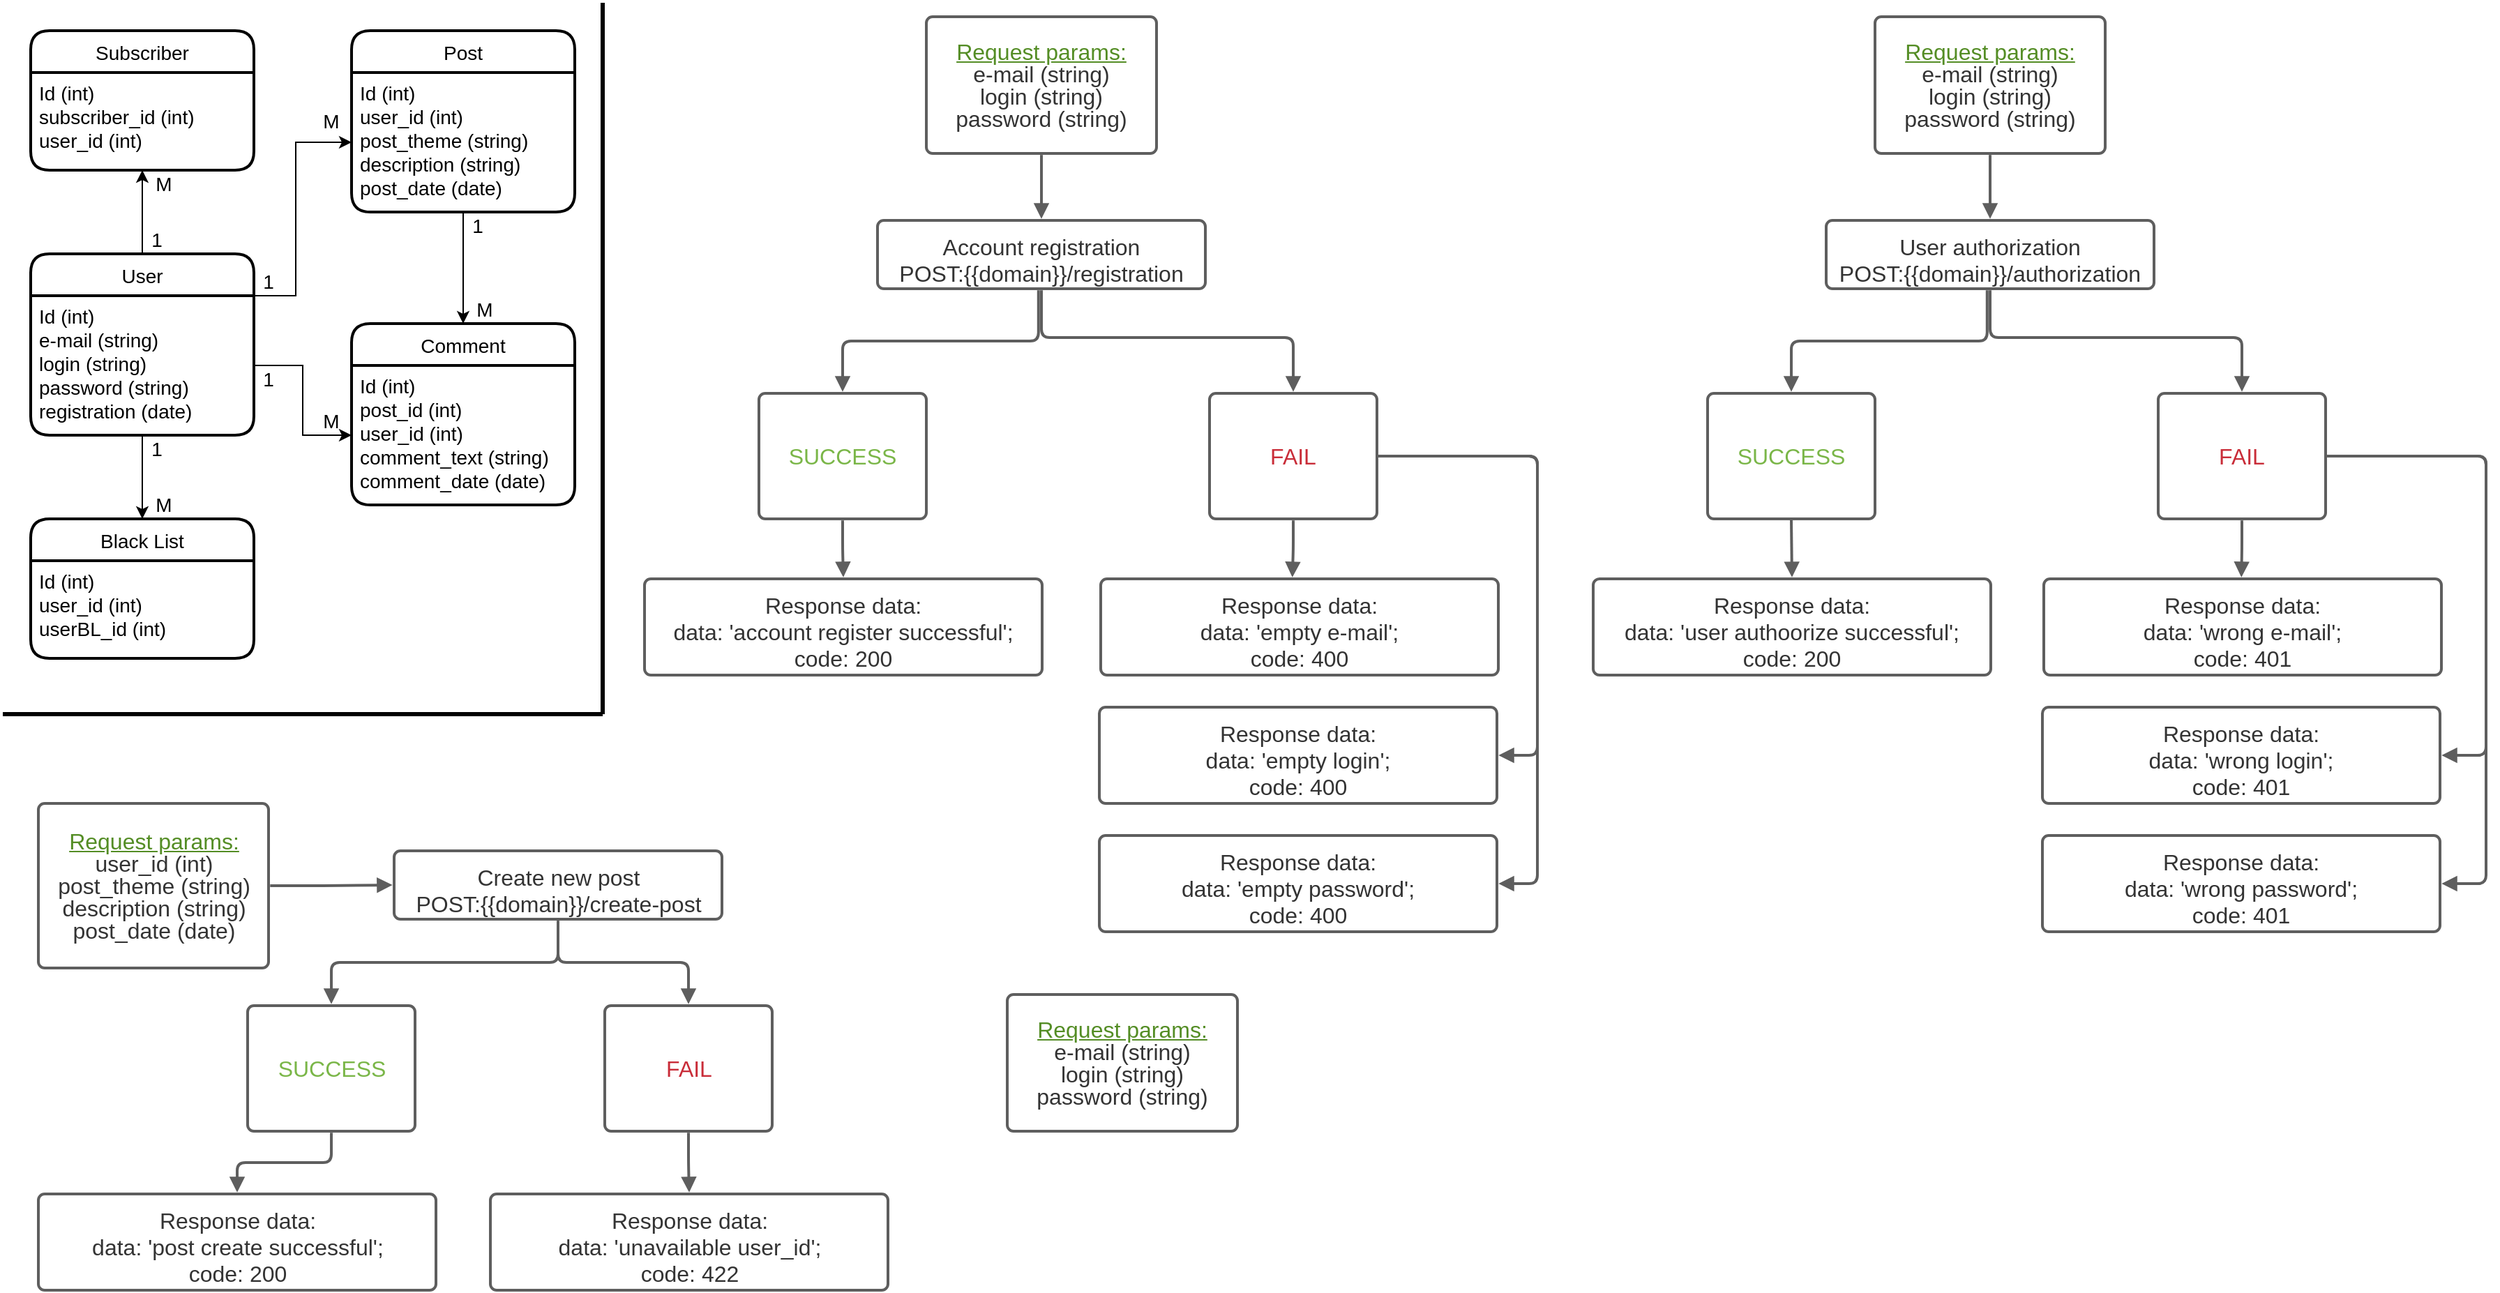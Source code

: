 <mxfile version="14.2.7" type="github">
  <diagram id="R2lEEEUBdFMjLlhIrx00" name="Page-1">
    <mxGraphModel dx="1239" dy="744" grid="1" gridSize="10" guides="1" tooltips="1" connect="1" arrows="1" fold="1" page="1" pageScale="1" pageWidth="850" pageHeight="1100" math="0" shadow="0" extFonts="Permanent Marker^https://fonts.googleapis.com/css?family=Permanent+Marker">
      <root>
        <mxCell id="0" />
        <mxCell id="1" parent="0" />
        <mxCell id="yUYZ5eMSsBjZkwTvTLRc-1" value="Subscriber" style="swimlane;childLayout=stackLayout;horizontal=1;startSize=30;horizontalStack=0;rounded=1;fontSize=14;fontStyle=0;strokeWidth=2;resizeParent=0;resizeLast=1;shadow=0;dashed=0;align=center;" vertex="1" parent="1">
          <mxGeometry x="30" y="30" width="160" height="100" as="geometry" />
        </mxCell>
        <mxCell id="yUYZ5eMSsBjZkwTvTLRc-2" value="Id (int)&#xa;subscriber_id (int)&#xa;user_id (int)&#xa;" style="align=left;strokeColor=none;fillColor=none;spacingLeft=4;fontSize=14;verticalAlign=top;resizable=0;rotatable=0;part=1;" vertex="1" parent="yUYZ5eMSsBjZkwTvTLRc-1">
          <mxGeometry y="30" width="160" height="70" as="geometry" />
        </mxCell>
        <mxCell id="yUYZ5eMSsBjZkwTvTLRc-13" style="edgeStyle=orthogonalEdgeStyle;rounded=0;orthogonalLoop=1;jettySize=auto;html=1;entryX=0.5;entryY=1;entryDx=0;entryDy=0;startSize=30;fontSize=14;" edge="1" parent="1" source="yUYZ5eMSsBjZkwTvTLRc-3" target="yUYZ5eMSsBjZkwTvTLRc-2">
          <mxGeometry relative="1" as="geometry" />
        </mxCell>
        <mxCell id="yUYZ5eMSsBjZkwTvTLRc-3" value="User" style="swimlane;childLayout=stackLayout;horizontal=1;startSize=30;horizontalStack=0;rounded=1;fontSize=14;fontStyle=0;strokeWidth=2;resizeParent=0;resizeLast=1;shadow=0;dashed=0;align=center;" vertex="1" parent="1">
          <mxGeometry x="30" y="190" width="160" height="130" as="geometry" />
        </mxCell>
        <mxCell id="yUYZ5eMSsBjZkwTvTLRc-4" value="Id (int)&#xa;e-mail (string)&#xa;login (string)&#xa;password (string)&#xa;registration (date)&#xa;" style="align=left;strokeColor=none;fillColor=none;spacingLeft=4;fontSize=14;verticalAlign=top;resizable=0;rotatable=0;part=1;" vertex="1" parent="yUYZ5eMSsBjZkwTvTLRc-3">
          <mxGeometry y="30" width="160" height="100" as="geometry" />
        </mxCell>
        <mxCell id="yUYZ5eMSsBjZkwTvTLRc-5" value="Black List" style="swimlane;childLayout=stackLayout;horizontal=1;startSize=30;horizontalStack=0;rounded=1;fontSize=14;fontStyle=0;strokeWidth=2;resizeParent=0;resizeLast=1;shadow=0;dashed=0;align=center;" vertex="1" parent="1">
          <mxGeometry x="30" y="380" width="160" height="100" as="geometry" />
        </mxCell>
        <mxCell id="yUYZ5eMSsBjZkwTvTLRc-6" value="Id (int)&#xa;user_id (int)&#xa;userBL_id (int)&#xa;" style="align=left;strokeColor=none;fillColor=none;spacingLeft=4;fontSize=14;verticalAlign=top;resizable=0;rotatable=0;part=1;" vertex="1" parent="yUYZ5eMSsBjZkwTvTLRc-5">
          <mxGeometry y="30" width="160" height="70" as="geometry" />
        </mxCell>
        <mxCell id="yUYZ5eMSsBjZkwTvTLRc-7" value="Comment" style="swimlane;childLayout=stackLayout;horizontal=1;startSize=30;horizontalStack=0;rounded=1;fontSize=14;fontStyle=0;strokeWidth=2;resizeParent=0;resizeLast=1;shadow=0;dashed=0;align=center;" vertex="1" parent="1">
          <mxGeometry x="260" y="240" width="160" height="130" as="geometry" />
        </mxCell>
        <mxCell id="yUYZ5eMSsBjZkwTvTLRc-8" value="Id (int)&#xa;post_id (int)&#xa;user_id (int)&#xa;comment_text (string)&#xa;comment_date (date)&#xa;" style="align=left;strokeColor=none;fillColor=none;spacingLeft=4;fontSize=14;verticalAlign=top;resizable=0;rotatable=0;part=1;" vertex="1" parent="yUYZ5eMSsBjZkwTvTLRc-7">
          <mxGeometry y="30" width="160" height="100" as="geometry" />
        </mxCell>
        <mxCell id="yUYZ5eMSsBjZkwTvTLRc-9" value="Post" style="swimlane;childLayout=stackLayout;horizontal=1;startSize=30;horizontalStack=0;rounded=1;fontSize=14;fontStyle=0;strokeWidth=2;resizeParent=0;resizeLast=1;shadow=0;dashed=0;align=center;" vertex="1" parent="1">
          <mxGeometry x="260" y="30" width="160" height="130" as="geometry" />
        </mxCell>
        <mxCell id="yUYZ5eMSsBjZkwTvTLRc-10" value="Id (int)&#xa;user_id (int)&#xa;post_theme (string)&#xa;description (string)&#xa;post_date (date)&#xa;" style="align=left;strokeColor=none;fillColor=none;spacingLeft=4;fontSize=14;verticalAlign=top;resizable=0;rotatable=0;part=1;" vertex="1" parent="yUYZ5eMSsBjZkwTvTLRc-9">
          <mxGeometry y="30" width="160" height="100" as="geometry" />
        </mxCell>
        <mxCell id="yUYZ5eMSsBjZkwTvTLRc-15" style="edgeStyle=orthogonalEdgeStyle;rounded=0;orthogonalLoop=1;jettySize=auto;html=1;exitX=1;exitY=0;exitDx=0;exitDy=0;entryX=0;entryY=0.5;entryDx=0;entryDy=0;startSize=30;fontSize=14;" edge="1" parent="1" source="yUYZ5eMSsBjZkwTvTLRc-4" target="yUYZ5eMSsBjZkwTvTLRc-10">
          <mxGeometry relative="1" as="geometry">
            <Array as="points">
              <mxPoint x="220" y="220" />
              <mxPoint x="220" y="110" />
            </Array>
          </mxGeometry>
        </mxCell>
        <mxCell id="yUYZ5eMSsBjZkwTvTLRc-16" style="edgeStyle=orthogonalEdgeStyle;rounded=0;orthogonalLoop=1;jettySize=auto;html=1;entryX=0;entryY=0.5;entryDx=0;entryDy=0;startSize=30;fontSize=14;" edge="1" parent="1" source="yUYZ5eMSsBjZkwTvTLRc-4" target="yUYZ5eMSsBjZkwTvTLRc-8">
          <mxGeometry relative="1" as="geometry" />
        </mxCell>
        <mxCell id="yUYZ5eMSsBjZkwTvTLRc-17" style="edgeStyle=orthogonalEdgeStyle;rounded=0;orthogonalLoop=1;jettySize=auto;html=1;entryX=0.5;entryY=0;entryDx=0;entryDy=0;startSize=30;fontSize=14;" edge="1" parent="1" source="yUYZ5eMSsBjZkwTvTLRc-4" target="yUYZ5eMSsBjZkwTvTLRc-5">
          <mxGeometry relative="1" as="geometry" />
        </mxCell>
        <mxCell id="yUYZ5eMSsBjZkwTvTLRc-18" value="&lt;div&gt;1&lt;/div&gt;" style="text;html=1;align=center;verticalAlign=middle;resizable=0;points=[];autosize=1;fontSize=14;" vertex="1" parent="1">
          <mxGeometry x="110" y="320" width="20" height="20" as="geometry" />
        </mxCell>
        <mxCell id="yUYZ5eMSsBjZkwTvTLRc-19" value="M" style="text;html=1;align=center;verticalAlign=middle;resizable=0;points=[];autosize=1;fontSize=14;" vertex="1" parent="1">
          <mxGeometry x="110" y="360" width="30" height="20" as="geometry" />
        </mxCell>
        <mxCell id="yUYZ5eMSsBjZkwTvTLRc-20" value="&lt;div&gt;1&lt;/div&gt;" style="text;html=1;align=center;verticalAlign=middle;resizable=0;points=[];autosize=1;fontSize=14;" vertex="1" parent="1">
          <mxGeometry x="110" y="170" width="20" height="20" as="geometry" />
        </mxCell>
        <mxCell id="yUYZ5eMSsBjZkwTvTLRc-21" value="&lt;div&gt;1&lt;/div&gt;" style="text;html=1;align=center;verticalAlign=middle;resizable=0;points=[];autosize=1;fontSize=14;" vertex="1" parent="1">
          <mxGeometry x="190" y="200" width="20" height="20" as="geometry" />
        </mxCell>
        <mxCell id="yUYZ5eMSsBjZkwTvTLRc-22" value="&lt;div&gt;1&lt;/div&gt;" style="text;html=1;align=center;verticalAlign=middle;resizable=0;points=[];autosize=1;fontSize=14;" vertex="1" parent="1">
          <mxGeometry x="190" y="270" width="20" height="20" as="geometry" />
        </mxCell>
        <mxCell id="yUYZ5eMSsBjZkwTvTLRc-23" value="M" style="text;html=1;align=center;verticalAlign=middle;resizable=0;points=[];autosize=1;fontSize=14;" vertex="1" parent="1">
          <mxGeometry x="110" y="130" width="30" height="20" as="geometry" />
        </mxCell>
        <mxCell id="yUYZ5eMSsBjZkwTvTLRc-24" value="M" style="text;html=1;align=center;verticalAlign=middle;resizable=0;points=[];autosize=1;fontSize=14;" vertex="1" parent="1">
          <mxGeometry x="230" y="300" width="30" height="20" as="geometry" />
        </mxCell>
        <mxCell id="yUYZ5eMSsBjZkwTvTLRc-25" value="M" style="text;html=1;align=center;verticalAlign=middle;resizable=0;points=[];autosize=1;fontSize=14;" vertex="1" parent="1">
          <mxGeometry x="230" y="85" width="30" height="20" as="geometry" />
        </mxCell>
        <mxCell id="yUYZ5eMSsBjZkwTvTLRc-26" style="edgeStyle=orthogonalEdgeStyle;rounded=0;orthogonalLoop=1;jettySize=auto;html=1;entryX=0.5;entryY=0;entryDx=0;entryDy=0;startSize=30;fontSize=14;" edge="1" parent="1" source="yUYZ5eMSsBjZkwTvTLRc-10" target="yUYZ5eMSsBjZkwTvTLRc-7">
          <mxGeometry relative="1" as="geometry" />
        </mxCell>
        <mxCell id="yUYZ5eMSsBjZkwTvTLRc-27" value="M" style="text;html=1;align=center;verticalAlign=middle;resizable=0;points=[];autosize=1;fontSize=14;" vertex="1" parent="1">
          <mxGeometry x="340" y="220" width="30" height="20" as="geometry" />
        </mxCell>
        <mxCell id="yUYZ5eMSsBjZkwTvTLRc-28" value="&lt;div&gt;1&lt;/div&gt;" style="text;html=1;align=center;verticalAlign=middle;resizable=0;points=[];autosize=1;fontSize=14;" vertex="1" parent="1">
          <mxGeometry x="340" y="160" width="20" height="20" as="geometry" />
        </mxCell>
        <mxCell id="yUYZ5eMSsBjZkwTvTLRc-30" value="" style="endArrow=none;html=1;fontSize=14;spacing=2;strokeWidth=3;" edge="1" parent="1">
          <mxGeometry width="50" height="50" relative="1" as="geometry">
            <mxPoint x="440" y="520" as="sourcePoint" />
            <mxPoint x="440" y="10" as="targetPoint" />
          </mxGeometry>
        </mxCell>
        <mxCell id="yUYZ5eMSsBjZkwTvTLRc-31" value="" style="endArrow=none;html=1;fontSize=14;strokeWidth=3;" edge="1" parent="1">
          <mxGeometry width="50" height="50" relative="1" as="geometry">
            <mxPoint x="10" y="520" as="sourcePoint" />
            <mxPoint x="440" y="520" as="targetPoint" />
          </mxGeometry>
        </mxCell>
        <UserObject label="&lt;div style=&quot;display: flex; justify-content: center; text-align: center; align-items: baseline; font-size: 0; line-height: 1;&quot;&gt;&lt;span style=&quot;font-size:11px;&quot;&gt;&lt;span style=&quot;font-size:16px;color:#548d25;text-decoration: underline;&quot;&gt;Request params:&lt;/span&gt;&lt;span style=&quot;font-size:16px;color:#333333;&quot;&gt;&#xa;e-mail (string)&#xa;login (string)&#xa;password (string)&lt;/span&gt;&lt;/span&gt;&lt;/div&gt;" lucidchartObjectId="-0H-oo554zJ2" id="yUYZ5eMSsBjZkwTvTLRc-32">
          <mxCell style="html=1;overflow=block;blockSpacing=1;whiteSpace=wrap;;whiteSpace=wrap;fontSize=11;spacing=9;strokeColor=#5e5e5e;strokeOpacity=100;rounded=1;absoluteArcSize=1;arcSize=9;strokeWidth=2;" vertex="1" parent="1">
            <mxGeometry x="672" y="20" width="165" height="98" as="geometry" />
          </mxCell>
        </UserObject>
        <UserObject label="Account registration&lt;br&gt;POST:{{domain}}/registration" placeholders="1" lucidchartObjectId="vvI-MO7HrQGr" id="yUYZ5eMSsBjZkwTvTLRc-33">
          <mxCell style="html=1;overflow=block;blockSpacing=1;whiteSpace=wrap;;whiteSpace=wrap;fontSize=16;fontColor=#333333;spacing=9;strokeColor=#5e5e5e;strokeOpacity=100;rounded=1;absoluteArcSize=1;arcSize=9;strokeWidth=2;" vertex="1" parent="1">
            <mxGeometry x="637" y="166" width="235" height="49" as="geometry" />
          </mxCell>
        </UserObject>
        <UserObject label="" lucidchartObjectId="WxI-h9yUGtVR" id="yUYZ5eMSsBjZkwTvTLRc-34">
          <mxCell style="html=1;jettySize=18;whiteSpace=wrap;fontSize=11;strokeColor=#5E5E5E;strokeWidth=2;rounded=1;arcSize=12;edgeStyle=orthogonalEdgeStyle;startArrow=none;;endArrow=block;endFill=1;;exitX=0.5;exitY=1.011;exitPerimeter=0;entryX=0.5;entryY=-0.023;entryPerimeter=0;" edge="1" parent="1" source="yUYZ5eMSsBjZkwTvTLRc-32" target="yUYZ5eMSsBjZkwTvTLRc-33">
            <mxGeometry width="100" height="100" relative="1" as="geometry">
              <Array as="points" />
            </mxGeometry>
          </mxCell>
        </UserObject>
        <UserObject label="SUCCESS" lucidchartObjectId="ozI-~Bv~R-w1" id="yUYZ5eMSsBjZkwTvTLRc-35">
          <mxCell style="html=1;overflow=block;blockSpacing=1;whiteSpace=wrap;;whiteSpace=wrap;fontSize=16;fontColor=#7ab648;spacing=9;strokeColor=#5e5e5e;strokeOpacity=100;rounded=1;absoluteArcSize=1;arcSize=9;strokeWidth=2;" vertex="1" parent="1">
            <mxGeometry x="552" y="290" width="120" height="90" as="geometry" />
          </mxCell>
        </UserObject>
        <UserObject label="FAIL" lucidchartObjectId="szI-w8sFnBnf" id="yUYZ5eMSsBjZkwTvTLRc-36">
          <mxCell style="html=1;overflow=block;blockSpacing=1;whiteSpace=wrap;;whiteSpace=wrap;fontSize=16;fontColor=#c92d39;spacing=9;strokeColor=#5e5e5e;strokeOpacity=100;rounded=1;absoluteArcSize=1;arcSize=9;strokeWidth=2;" vertex="1" parent="1">
            <mxGeometry x="875" y="290" width="120" height="90" as="geometry" />
          </mxCell>
        </UserObject>
        <UserObject label="" lucidchartObjectId="BAI-ErssLk9o" id="yUYZ5eMSsBjZkwTvTLRc-37">
          <mxCell style="html=1;jettySize=18;whiteSpace=wrap;fontSize=11;strokeColor=#5E5E5E;strokeWidth=2;rounded=1;arcSize=12;edgeStyle=orthogonalEdgeStyle;startArrow=none;;endArrow=block;endFill=1;;exitX=0.491;exitY=1.023;exitPerimeter=0;entryX=0.5;entryY=-0.012;entryPerimeter=0;" edge="1" parent="1" source="yUYZ5eMSsBjZkwTvTLRc-33" target="yUYZ5eMSsBjZkwTvTLRc-35">
            <mxGeometry width="100" height="100" relative="1" as="geometry">
              <Array as="points" />
            </mxGeometry>
          </mxCell>
        </UserObject>
        <UserObject label="" lucidchartObjectId="ZAI-2iIpJMfq" id="yUYZ5eMSsBjZkwTvTLRc-38">
          <mxCell style="html=1;jettySize=18;whiteSpace=wrap;fontSize=11;strokeColor=#5E5E5E;strokeWidth=2;rounded=1;arcSize=12;edgeStyle=orthogonalEdgeStyle;startArrow=none;;endArrow=block;endFill=1;;exitX=0.5;exitY=1.023;exitPerimeter=0;entryX=0.5;entryY=-0.013;entryPerimeter=0;" edge="1" parent="1" source="yUYZ5eMSsBjZkwTvTLRc-33" target="yUYZ5eMSsBjZkwTvTLRc-36">
            <mxGeometry width="100" height="100" relative="1" as="geometry">
              <Array as="points">
                <mxPoint x="755" y="250" />
                <mxPoint x="935" y="250" />
              </Array>
            </mxGeometry>
          </mxCell>
        </UserObject>
        <UserObject label="Response data:&#xa;data: &#39;account register successful&#39;;&#xa;code: 200" lucidchartObjectId="iBI-ynHrOhc_" id="yUYZ5eMSsBjZkwTvTLRc-39">
          <mxCell style="html=1;overflow=block;blockSpacing=1;whiteSpace=wrap;;whiteSpace=wrap;fontSize=16;fontColor=#333333;spacing=9;strokeColor=#5e5e5e;strokeOpacity=100;rounded=1;absoluteArcSize=1;arcSize=9;strokeWidth=2;" vertex="1" parent="1">
            <mxGeometry x="470" y="423" width="285" height="69" as="geometry" />
          </mxCell>
        </UserObject>
        <UserObject label="" lucidchartObjectId="9EI-BYswwbAP" id="yUYZ5eMSsBjZkwTvTLRc-40">
          <mxCell style="html=1;jettySize=18;whiteSpace=wrap;fontSize=11;strokeColor=#5E5E5E;strokeWidth=2;rounded=1;arcSize=12;edgeStyle=orthogonalEdgeStyle;startArrow=none;;endArrow=block;endFill=1;;exitX=0.5;exitY=1.013;exitPerimeter=0;entryX=0.5;entryY=-0.016;entryPerimeter=0;" edge="1" parent="1" source="yUYZ5eMSsBjZkwTvTLRc-35" target="yUYZ5eMSsBjZkwTvTLRc-39">
            <mxGeometry width="100" height="100" relative="1" as="geometry">
              <Array as="points" />
            </mxGeometry>
          </mxCell>
        </UserObject>
        <UserObject label="Response data:&#xa;data: &#39;empty login&#39;;&#xa;code: 400" lucidchartObjectId="mGI-UqAbHlHu" id="yUYZ5eMSsBjZkwTvTLRc-41">
          <mxCell style="html=1;overflow=block;blockSpacing=1;whiteSpace=wrap;;whiteSpace=wrap;fontSize=16;fontColor=#333333;spacing=9;strokeColor=#5e5e5e;strokeOpacity=100;rounded=1;absoluteArcSize=1;arcSize=9;strokeWidth=2;" vertex="1" parent="1">
            <mxGeometry x="796" y="515" width="285" height="69" as="geometry" />
          </mxCell>
        </UserObject>
        <UserObject label="Response data:&#xa;data: &#39;empty password&#39;;&#xa;code: 400" lucidchartObjectId="nGI-p5bjppHd" id="yUYZ5eMSsBjZkwTvTLRc-42">
          <mxCell style="html=1;overflow=block;blockSpacing=1;whiteSpace=wrap;;whiteSpace=wrap;fontSize=16;fontColor=#333333;spacing=9;strokeColor=#5e5e5e;strokeOpacity=100;rounded=1;absoluteArcSize=1;arcSize=9;strokeWidth=2;" vertex="1" parent="1">
            <mxGeometry x="796" y="607" width="285" height="69" as="geometry" />
          </mxCell>
        </UserObject>
        <UserObject label="Response data:&#xa;data: &#39;empty e-mail&#39;;&#xa;code: 400" lucidchartObjectId="oGI-XvLVlyW~" id="yUYZ5eMSsBjZkwTvTLRc-43">
          <mxCell style="html=1;overflow=block;blockSpacing=1;whiteSpace=wrap;;whiteSpace=wrap;fontSize=16;fontColor=#333333;spacing=9;strokeColor=#5e5e5e;strokeOpacity=100;rounded=1;absoluteArcSize=1;arcSize=9;strokeWidth=2;" vertex="1" parent="1">
            <mxGeometry x="797" y="423" width="285" height="69" as="geometry" />
          </mxCell>
        </UserObject>
        <UserObject label="" lucidchartObjectId="rVI-uZjmslWy" id="yUYZ5eMSsBjZkwTvTLRc-44">
          <mxCell style="html=1;jettySize=18;whiteSpace=wrap;fontSize=11;strokeColor=#5E5E5E;strokeWidth=2;rounded=1;arcSize=12;edgeStyle=orthogonalEdgeStyle;startArrow=none;;endArrow=block;endFill=1;;exitX=0.5;exitY=1.013;exitPerimeter=0;entryX=0.482;entryY=-0.016;entryPerimeter=0;" edge="1" parent="1" source="yUYZ5eMSsBjZkwTvTLRc-36" target="yUYZ5eMSsBjZkwTvTLRc-43">
            <mxGeometry width="100" height="100" relative="1" as="geometry">
              <Array as="points" />
            </mxGeometry>
          </mxCell>
        </UserObject>
        <UserObject label="" lucidchartObjectId="xVI-.dCCaYTM" id="yUYZ5eMSsBjZkwTvTLRc-45">
          <mxCell style="html=1;jettySize=18;whiteSpace=wrap;fontSize=11;strokeColor=#5E5E5E;strokeWidth=2;rounded=1;arcSize=12;edgeStyle=orthogonalEdgeStyle;startArrow=none;;endArrow=block;endFill=1;;exitX=1.009;exitY=0.5;exitPerimeter=0;entryX=1.004;entryY=0.5;entryPerimeter=0;" edge="1" parent="1" source="yUYZ5eMSsBjZkwTvTLRc-36" target="yUYZ5eMSsBjZkwTvTLRc-41">
            <mxGeometry width="100" height="100" relative="1" as="geometry">
              <Array as="points">
                <mxPoint x="1110" y="335" />
                <mxPoint x="1110" y="550" />
              </Array>
            </mxGeometry>
          </mxCell>
        </UserObject>
        <UserObject label="" lucidchartObjectId="EVI-ZB6B88M-" id="yUYZ5eMSsBjZkwTvTLRc-46">
          <mxCell style="html=1;jettySize=18;whiteSpace=wrap;fontSize=11;strokeColor=#5E5E5E;strokeWidth=2;rounded=1;arcSize=12;edgeStyle=orthogonalEdgeStyle;startArrow=none;;endArrow=block;endFill=1;;exitX=1.009;exitY=0.5;exitPerimeter=0;entryX=1.004;entryY=0.5;entryPerimeter=0;" edge="1" parent="1" source="yUYZ5eMSsBjZkwTvTLRc-36" target="yUYZ5eMSsBjZkwTvTLRc-42">
            <mxGeometry width="100" height="100" relative="1" as="geometry">
              <Array as="points">
                <mxPoint x="1110" y="335" />
                <mxPoint x="1110" y="642" />
              </Array>
            </mxGeometry>
          </mxCell>
        </UserObject>
        <UserObject label="&lt;div style=&quot;display: flex; justify-content: center; text-align: center; align-items: baseline; font-size: 0; line-height: 1;&quot;&gt;&lt;span style=&quot;font-size:11px;&quot;&gt;&lt;span style=&quot;font-size:16px;color:#548d25;text-decoration: underline;&quot;&gt;Request params:&lt;/span&gt;&lt;span style=&quot;font-size:16px;color:#333333;&quot;&gt;&#xa;e-mail (string)&#xa;login (string)&#xa;password (string)&lt;/span&gt;&lt;/span&gt;&lt;/div&gt;" lucidchartObjectId="eZI-xbQhdXXN" id="yUYZ5eMSsBjZkwTvTLRc-47">
          <mxCell style="html=1;overflow=block;blockSpacing=1;whiteSpace=wrap;;whiteSpace=wrap;fontSize=11;spacing=9;strokeColor=#5e5e5e;strokeOpacity=100;rounded=1;absoluteArcSize=1;arcSize=9;strokeWidth=2;" vertex="1" parent="1">
            <mxGeometry x="1352" y="20" width="165" height="98" as="geometry" />
          </mxCell>
        </UserObject>
        <UserObject label="User authorization&lt;br&gt;POST:{{domain}}/authorization" placeholders="1" lucidchartObjectId="yPJ-TvSd5Ds4" id="yUYZ5eMSsBjZkwTvTLRc-48">
          <mxCell style="html=1;overflow=block;blockSpacing=1;whiteSpace=wrap;;whiteSpace=wrap;fontSize=16;fontColor=#333333;spacing=9;strokeColor=#5e5e5e;strokeOpacity=100;rounded=1;absoluteArcSize=1;arcSize=9;strokeWidth=2;" vertex="1" parent="1">
            <mxGeometry x="1317" y="166" width="235" height="49" as="geometry" />
          </mxCell>
        </UserObject>
        <UserObject label="" lucidchartObjectId="yPJ-rTKQBu1l" id="yUYZ5eMSsBjZkwTvTLRc-49">
          <mxCell style="html=1;jettySize=18;whiteSpace=wrap;fontSize=11;strokeColor=#5E5E5E;strokeWidth=2;rounded=1;arcSize=12;edgeStyle=orthogonalEdgeStyle;startArrow=none;;endArrow=block;endFill=1;;exitX=0.5;exitY=1.011;exitPerimeter=0;entryX=0.5;entryY=-0.023;entryPerimeter=0;" edge="1" parent="1" source="yUYZ5eMSsBjZkwTvTLRc-47" target="yUYZ5eMSsBjZkwTvTLRc-48">
            <mxGeometry width="100" height="100" relative="1" as="geometry">
              <Array as="points" />
            </mxGeometry>
          </mxCell>
        </UserObject>
        <UserObject label="SUCCESS" lucidchartObjectId="yPJ-_ZGBYfuC" id="yUYZ5eMSsBjZkwTvTLRc-50">
          <mxCell style="html=1;overflow=block;blockSpacing=1;whiteSpace=wrap;;whiteSpace=wrap;fontSize=16;fontColor=#7ab648;spacing=9;strokeColor=#5e5e5e;strokeOpacity=100;rounded=1;absoluteArcSize=1;arcSize=9;strokeWidth=2;" vertex="1" parent="1">
            <mxGeometry x="1232" y="290" width="120" height="90" as="geometry" />
          </mxCell>
        </UserObject>
        <UserObject label="FAIL" lucidchartObjectId="yPJ-RTUxLs7B" id="yUYZ5eMSsBjZkwTvTLRc-51">
          <mxCell style="html=1;overflow=block;blockSpacing=1;whiteSpace=wrap;;whiteSpace=wrap;fontSize=16;fontColor=#c92d39;spacing=9;strokeColor=#5e5e5e;strokeOpacity=100;rounded=1;absoluteArcSize=1;arcSize=9;strokeWidth=2;" vertex="1" parent="1">
            <mxGeometry x="1555" y="290" width="120" height="90" as="geometry" />
          </mxCell>
        </UserObject>
        <UserObject label="" lucidchartObjectId="yPJ-_bP76uJ8" id="yUYZ5eMSsBjZkwTvTLRc-52">
          <mxCell style="html=1;jettySize=18;whiteSpace=wrap;fontSize=11;strokeColor=#5E5E5E;strokeWidth=2;rounded=1;arcSize=12;edgeStyle=orthogonalEdgeStyle;startArrow=none;;endArrow=block;endFill=1;;exitX=0.491;exitY=1.023;exitPerimeter=0;entryX=0.5;entryY=-0.013;entryPerimeter=0;" edge="1" parent="1" source="yUYZ5eMSsBjZkwTvTLRc-48" target="yUYZ5eMSsBjZkwTvTLRc-50">
            <mxGeometry width="100" height="100" relative="1" as="geometry">
              <Array as="points" />
            </mxGeometry>
          </mxCell>
        </UserObject>
        <UserObject label="" lucidchartObjectId="yPJ-26G~WaKy" id="yUYZ5eMSsBjZkwTvTLRc-53">
          <mxCell style="html=1;jettySize=18;whiteSpace=wrap;fontSize=11;strokeColor=#5E5E5E;strokeWidth=2;rounded=1;arcSize=12;edgeStyle=orthogonalEdgeStyle;startArrow=none;;endArrow=block;endFill=1;;exitX=0.5;exitY=1.023;exitPerimeter=0;entryX=0.5;entryY=-0.013;entryPerimeter=0;" edge="1" parent="1" source="yUYZ5eMSsBjZkwTvTLRc-48" target="yUYZ5eMSsBjZkwTvTLRc-51">
            <mxGeometry width="100" height="100" relative="1" as="geometry">
              <Array as="points">
                <mxPoint x="1435" y="250" />
                <mxPoint x="1615" y="250" />
              </Array>
            </mxGeometry>
          </mxCell>
        </UserObject>
        <UserObject label="Response data:&#xa;data: &#39;user authoorize successful&#39;;&#xa;code: 200" lucidchartObjectId="sQR-vdR5WiBa" id="yUYZ5eMSsBjZkwTvTLRc-54">
          <mxCell style="html=1;overflow=block;blockSpacing=1;whiteSpace=wrap;;whiteSpace=wrap;fontSize=16;fontColor=#333333;spacing=9;strokeColor=#5e5e5e;strokeOpacity=100;rounded=1;absoluteArcSize=1;arcSize=9;strokeWidth=2;" vertex="1" parent="1">
            <mxGeometry x="1150" y="423" width="285" height="69" as="geometry" />
          </mxCell>
        </UserObject>
        <UserObject label="" lucidchartObjectId="sQR-2-nFvzkj" id="yUYZ5eMSsBjZkwTvTLRc-55">
          <mxCell style="html=1;jettySize=18;whiteSpace=wrap;fontSize=11;strokeColor=#5E5E5E;strokeWidth=2;rounded=1;arcSize=12;edgeStyle=orthogonalEdgeStyle;startArrow=none;;endArrow=block;endFill=1;;entryX=0.5;entryY=-0.016;entryPerimeter=0;" edge="1" parent="1" target="yUYZ5eMSsBjZkwTvTLRc-54">
            <mxGeometry width="100" height="100" relative="1" as="geometry">
              <Array as="points" />
              <mxPoint x="1292" y="381" as="sourcePoint" />
            </mxGeometry>
          </mxCell>
        </UserObject>
        <UserObject label="Response data:&#xa;data: &#39;wrong login&#39;;&#xa;code: 401" lucidchartObjectId="YQR-j-uRpF7e" id="yUYZ5eMSsBjZkwTvTLRc-56">
          <mxCell style="html=1;overflow=block;blockSpacing=1;whiteSpace=wrap;;whiteSpace=wrap;fontSize=16;fontColor=#333333;spacing=9;strokeColor=#5e5e5e;strokeOpacity=100;rounded=1;absoluteArcSize=1;arcSize=9;strokeWidth=2;" vertex="1" parent="1">
            <mxGeometry x="1472" y="515" width="285" height="69" as="geometry" />
          </mxCell>
        </UserObject>
        <UserObject label="Response data:&#xa;data: &#39;wrong password&#39;;&#xa;code: 401" lucidchartObjectId="YQR-Ckp2AN12" id="yUYZ5eMSsBjZkwTvTLRc-57">
          <mxCell style="html=1;overflow=block;blockSpacing=1;whiteSpace=wrap;;whiteSpace=wrap;fontSize=16;fontColor=#333333;spacing=9;strokeColor=#5e5e5e;strokeOpacity=100;rounded=1;absoluteArcSize=1;arcSize=9;strokeWidth=2;" vertex="1" parent="1">
            <mxGeometry x="1472" y="607" width="285" height="69" as="geometry" />
          </mxCell>
        </UserObject>
        <UserObject label="Response data:&#xa;data: &#39;wrong e-mail&#39;;&#xa;code: 401" lucidchartObjectId="YQR-jdJuL0xH" id="yUYZ5eMSsBjZkwTvTLRc-58">
          <mxCell style="html=1;overflow=block;blockSpacing=1;whiteSpace=wrap;;whiteSpace=wrap;fontSize=16;fontColor=#333333;spacing=9;strokeColor=#5e5e5e;strokeOpacity=100;rounded=1;absoluteArcSize=1;arcSize=9;strokeWidth=2;" vertex="1" parent="1">
            <mxGeometry x="1473" y="423" width="285" height="69" as="geometry" />
          </mxCell>
        </UserObject>
        <UserObject label="" lucidchartObjectId="YQR-r2OVzj~-" id="yUYZ5eMSsBjZkwTvTLRc-59">
          <mxCell style="html=1;jettySize=18;whiteSpace=wrap;fontSize=11;strokeColor=#5E5E5E;strokeWidth=2;rounded=1;arcSize=12;edgeStyle=orthogonalEdgeStyle;startArrow=none;;endArrow=block;endFill=1;;exitX=0.5;exitY=1.013;exitPerimeter=0;entryX=0.497;entryY=-0.016;entryPerimeter=0;" edge="1" parent="1" source="yUYZ5eMSsBjZkwTvTLRc-51" target="yUYZ5eMSsBjZkwTvTLRc-58">
            <mxGeometry width="100" height="100" relative="1" as="geometry">
              <Array as="points" />
            </mxGeometry>
          </mxCell>
        </UserObject>
        <UserObject label="" lucidchartObjectId="YQR-hf53wKTe" id="yUYZ5eMSsBjZkwTvTLRc-60">
          <mxCell style="html=1;jettySize=18;whiteSpace=wrap;fontSize=11;strokeColor=#5E5E5E;strokeWidth=2;rounded=1;arcSize=12;edgeStyle=orthogonalEdgeStyle;startArrow=none;;endArrow=block;endFill=1;;exitX=1.009;exitY=0.5;exitPerimeter=0;entryX=1.004;entryY=0.5;entryPerimeter=0;" edge="1" parent="1" source="yUYZ5eMSsBjZkwTvTLRc-51" target="yUYZ5eMSsBjZkwTvTLRc-56">
            <mxGeometry width="100" height="100" relative="1" as="geometry">
              <Array as="points">
                <mxPoint x="1790" y="335" />
                <mxPoint x="1790" y="550" />
              </Array>
            </mxGeometry>
          </mxCell>
        </UserObject>
        <UserObject label="" lucidchartObjectId="YQR-K2DtXUxo" id="yUYZ5eMSsBjZkwTvTLRc-61">
          <mxCell style="html=1;jettySize=18;whiteSpace=wrap;fontSize=11;strokeColor=#5E5E5E;strokeWidth=2;rounded=1;arcSize=12;edgeStyle=orthogonalEdgeStyle;startArrow=none;;endArrow=block;endFill=1;;exitX=1.009;exitY=0.5;exitPerimeter=0;entryX=1.004;entryY=0.5;entryPerimeter=0;" edge="1" parent="1" source="yUYZ5eMSsBjZkwTvTLRc-51" target="yUYZ5eMSsBjZkwTvTLRc-57">
            <mxGeometry width="100" height="100" relative="1" as="geometry">
              <Array as="points">
                <mxPoint x="1790" y="335" />
                <mxPoint x="1790" y="642" />
              </Array>
            </mxGeometry>
          </mxCell>
        </UserObject>
        <UserObject label="&lt;div style=&quot;display: flex; justify-content: center; text-align: center; align-items: baseline; font-size: 0; line-height: 1;&quot;&gt;&lt;span style=&quot;font-size:11px;&quot;&gt;&lt;span style=&quot;font-size:16px;color:#548d25;text-decoration: underline;&quot;&gt;Request params:&lt;/span&gt;&lt;span style=&quot;font-size:16px;color:#333333;&quot;&gt;&#xa;user_id (int)&#xa;post_theme (string)&#xa;description (string)&#xa;post_date (date)&lt;/span&gt;&lt;/span&gt;&lt;/div&gt;" lucidchartObjectId="g6T-ZMtP7VVi" id="yUYZ5eMSsBjZkwTvTLRc-62">
          <mxCell style="html=1;overflow=block;blockSpacing=1;whiteSpace=wrap;;whiteSpace=wrap;fontSize=11;spacing=9;strokeColor=#5e5e5e;strokeOpacity=100;rounded=1;absoluteArcSize=1;arcSize=9;strokeWidth=2;" vertex="1" parent="1">
            <mxGeometry x="35.5" y="584" width="165" height="118" as="geometry" />
          </mxCell>
        </UserObject>
        <UserObject label="Create new post&lt;br&gt;POST:{{domain}}/create-post" placeholders="1" lucidchartObjectId="B6T-HFHaklTh" id="yUYZ5eMSsBjZkwTvTLRc-63">
          <mxCell style="html=1;overflow=block;blockSpacing=1;whiteSpace=wrap;;whiteSpace=wrap;fontSize=16;fontColor=#333333;spacing=9;strokeColor=#5e5e5e;strokeOpacity=100;rounded=1;absoluteArcSize=1;arcSize=9;strokeWidth=2;" vertex="1" parent="1">
            <mxGeometry x="290.5" y="618" width="235" height="49" as="geometry" />
          </mxCell>
        </UserObject>
        <UserObject label="" lucidchartObjectId="X6T-VOL31Wds" id="yUYZ5eMSsBjZkwTvTLRc-64">
          <mxCell style="html=1;jettySize=18;whiteSpace=wrap;fontSize=11;strokeColor=#5E5E5E;strokeWidth=2;rounded=1;arcSize=12;edgeStyle=orthogonalEdgeStyle;startArrow=none;;endArrow=block;endFill=1;;exitX=1.007;exitY=0.5;exitPerimeter=0;entryX=-0.005;entryY=0.5;entryPerimeter=0;" edge="1" parent="1" source="yUYZ5eMSsBjZkwTvTLRc-62" target="yUYZ5eMSsBjZkwTvTLRc-63">
            <mxGeometry width="100" height="100" relative="1" as="geometry">
              <Array as="points" />
            </mxGeometry>
          </mxCell>
        </UserObject>
        <UserObject label="SUCCESS" lucidchartObjectId="1wV-HLjm8lbw" id="yUYZ5eMSsBjZkwTvTLRc-65">
          <mxCell style="html=1;overflow=block;blockSpacing=1;whiteSpace=wrap;;whiteSpace=wrap;fontSize=16;fontColor=#7ab648;spacing=9;strokeColor=#5e5e5e;strokeOpacity=100;rounded=1;absoluteArcSize=1;arcSize=9;strokeWidth=2;" vertex="1" parent="1">
            <mxGeometry x="185.5" y="729" width="120" height="90" as="geometry" />
          </mxCell>
        </UserObject>
        <UserObject label="FAIL" lucidchartObjectId="1wV-N~le013a" id="yUYZ5eMSsBjZkwTvTLRc-66">
          <mxCell style="html=1;overflow=block;blockSpacing=1;whiteSpace=wrap;;whiteSpace=wrap;fontSize=16;fontColor=#c92d39;spacing=9;strokeColor=#5e5e5e;strokeOpacity=100;rounded=1;absoluteArcSize=1;arcSize=9;strokeWidth=2;" vertex="1" parent="1">
            <mxGeometry x="441.5" y="729" width="120" height="90" as="geometry" />
          </mxCell>
        </UserObject>
        <UserObject label="" lucidchartObjectId="1wV-oQaD6OCh" id="yUYZ5eMSsBjZkwTvTLRc-67">
          <mxCell style="html=1;jettySize=18;whiteSpace=wrap;fontSize=11;strokeColor=#5E5E5E;strokeWidth=2;rounded=1;arcSize=12;edgeStyle=orthogonalEdgeStyle;startArrow=none;;endArrow=block;endFill=1;;exitX=0.5;exitY=1.023;exitPerimeter=0;entryX=0.5;entryY=-0.012;entryPerimeter=0;" edge="1" parent="1" source="yUYZ5eMSsBjZkwTvTLRc-63" target="yUYZ5eMSsBjZkwTvTLRc-65">
            <mxGeometry width="100" height="100" relative="1" as="geometry">
              <Array as="points" />
            </mxGeometry>
          </mxCell>
        </UserObject>
        <UserObject label="" lucidchartObjectId="1wV-X-ang1El" id="yUYZ5eMSsBjZkwTvTLRc-68">
          <mxCell style="html=1;jettySize=18;whiteSpace=wrap;fontSize=11;strokeColor=#5E5E5E;strokeWidth=2;rounded=1;arcSize=12;edgeStyle=orthogonalEdgeStyle;startArrow=none;;endArrow=block;endFill=1;;exitX=0.5;exitY=1.023;exitPerimeter=0;entryX=0.5;entryY=-0.012;entryPerimeter=0;" edge="1" parent="1" source="yUYZ5eMSsBjZkwTvTLRc-63" target="yUYZ5eMSsBjZkwTvTLRc-66">
            <mxGeometry width="100" height="100" relative="1" as="geometry">
              <Array as="points" />
            </mxGeometry>
          </mxCell>
        </UserObject>
        <UserObject label="Response data:&#xa;data: &#39;post create successful&#39;;&#xa;code: 200" lucidchartObjectId="CxV-36uQc-.q" id="yUYZ5eMSsBjZkwTvTLRc-69">
          <mxCell style="html=1;overflow=block;blockSpacing=1;whiteSpace=wrap;;whiteSpace=wrap;fontSize=16;fontColor=#333333;spacing=9;strokeColor=#5e5e5e;strokeOpacity=100;rounded=1;absoluteArcSize=1;arcSize=9;strokeWidth=2;" vertex="1" parent="1">
            <mxGeometry x="35.5" y="864" width="285" height="69" as="geometry" />
          </mxCell>
        </UserObject>
        <UserObject label="" lucidchartObjectId="CxV-Fn~0.yGv" id="yUYZ5eMSsBjZkwTvTLRc-70">
          <mxCell style="html=1;jettySize=18;whiteSpace=wrap;fontSize=11;strokeColor=#5E5E5E;strokeWidth=2;rounded=1;arcSize=12;edgeStyle=orthogonalEdgeStyle;startArrow=none;;endArrow=block;endFill=1;;exitX=0.5;exitY=1.013;exitPerimeter=0;entryX=0.5;entryY=-0.016;entryPerimeter=0;" edge="1" parent="1" source="yUYZ5eMSsBjZkwTvTLRc-65" target="yUYZ5eMSsBjZkwTvTLRc-69">
            <mxGeometry width="100" height="100" relative="1" as="geometry">
              <Array as="points" />
            </mxGeometry>
          </mxCell>
        </UserObject>
        <UserObject label="Response data:&#xa;data: &#39;unavailable user_id&#39;;&#xa;code: 422" lucidchartObjectId="lFV-mU.Gc0to" id="yUYZ5eMSsBjZkwTvTLRc-71">
          <mxCell style="html=1;overflow=block;blockSpacing=1;whiteSpace=wrap;;whiteSpace=wrap;fontSize=16;fontColor=#333333;spacing=9;strokeColor=#5e5e5e;strokeOpacity=100;rounded=1;absoluteArcSize=1;arcSize=9;strokeWidth=2;" vertex="1" parent="1">
            <mxGeometry x="359.5" y="864" width="285" height="69" as="geometry" />
          </mxCell>
        </UserObject>
        <UserObject label="" lucidchartObjectId="K7W-So741rrk" id="yUYZ5eMSsBjZkwTvTLRc-72">
          <mxCell style="html=1;jettySize=18;whiteSpace=wrap;fontSize=11;strokeColor=#5E5E5E;strokeWidth=2;rounded=1;arcSize=12;edgeStyle=orthogonalEdgeStyle;startArrow=none;;endArrow=block;endFill=1;;exitX=0.5;exitY=1.013;exitPerimeter=0;entryX=0.5;entryY=-0.016;entryPerimeter=0;" edge="1" parent="1" source="yUYZ5eMSsBjZkwTvTLRc-66" target="yUYZ5eMSsBjZkwTvTLRc-71">
            <mxGeometry width="100" height="100" relative="1" as="geometry">
              <Array as="points" />
            </mxGeometry>
          </mxCell>
        </UserObject>
        <UserObject label="&lt;div style=&quot;display: flex; justify-content: center; text-align: center; align-items: baseline; font-size: 0; line-height: 1;&quot;&gt;&lt;span style=&quot;font-size:11px;&quot;&gt;&lt;span style=&quot;font-size:16px;color:#548d25;text-decoration: underline;&quot;&gt;Request params:&lt;/span&gt;&lt;span style=&quot;font-size:16px;color:#333333;&quot;&gt;&#xa;e-mail (string)&#xa;login (string)&#xa;password (string)&lt;/span&gt;&lt;/span&gt;&lt;/div&gt;" lucidchartObjectId="-0H-oo554zJ2" id="yUYZ5eMSsBjZkwTvTLRc-74">
          <mxCell style="html=1;overflow=block;blockSpacing=1;whiteSpace=wrap;;whiteSpace=wrap;fontSize=11;spacing=9;strokeColor=#5e5e5e;strokeOpacity=100;rounded=1;absoluteArcSize=1;arcSize=9;strokeWidth=2;" vertex="1" parent="1">
            <mxGeometry x="730" y="721" width="165" height="98" as="geometry" />
          </mxCell>
        </UserObject>
      </root>
    </mxGraphModel>
  </diagram>
</mxfile>
